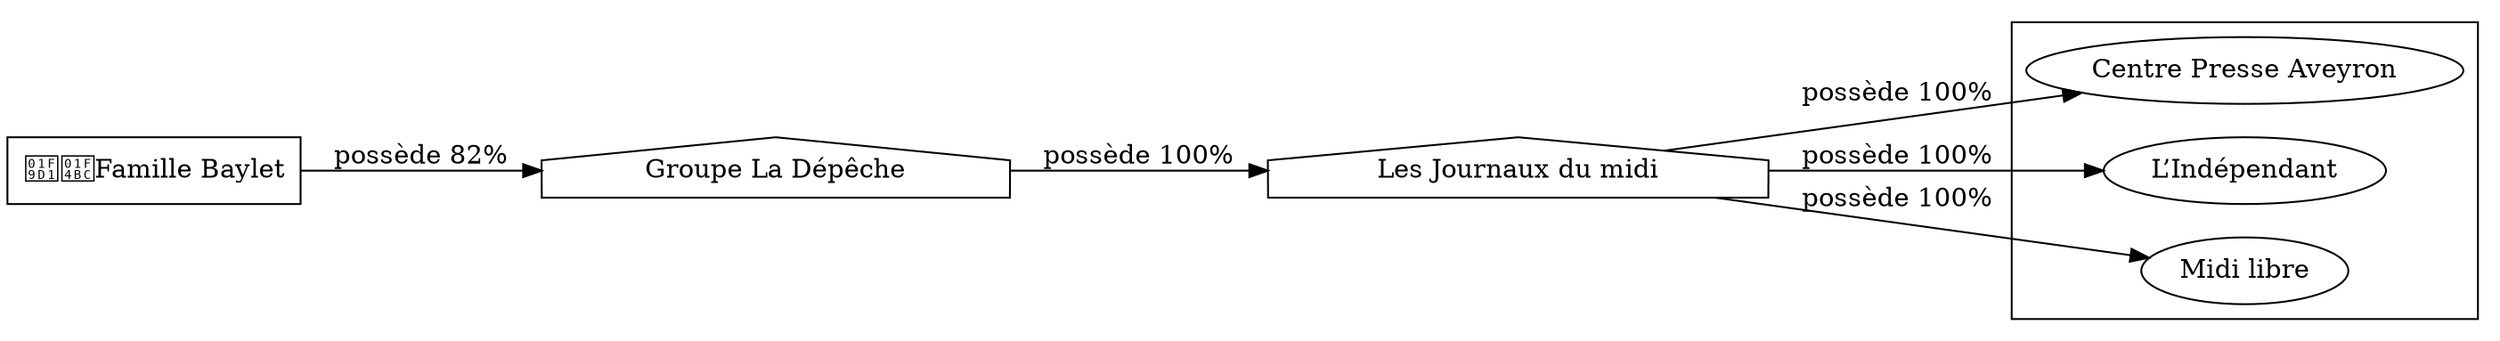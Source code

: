 digraph {
  rankdir=LR;
  subgraph roots {
    
      "famille-baylet-241"[label="🧑‍💼Famille Baylet" shape=box]
    
  }

  
    "groupe-la-depeche-242"[label="Groupe La Dépêche" shape=house]
  
    "les-journaux-du-midi-248"[label="Les Journaux du midi" shape=house]
  

  subgraph clusterLeaves {
    
      "centre-presse-aveyron-251"[label="Centre Presse Aveyron"]
    
      "l-independant-250"[label="L’Indépendant"]
    
      "midi-libre-249"[label="Midi libre"]
    
  }

  
    "groupe-la-depeche-242" -> "les-journaux-du-midi-248" [
      label="possède 100%"
    ]
  
    "famille-baylet-241" -> "groupe-la-depeche-242" [
      label="possède 82%"
    ]
  
    "les-journaux-du-midi-248" -> "centre-presse-aveyron-251" [
      label="possède 100%"
    ]
  
    "les-journaux-du-midi-248" -> "l-independant-250" [
      label="possède 100%"
    ]
  
    "les-journaux-du-midi-248" -> "midi-libre-249" [
      label="possède 100%"
    ]
  
}
